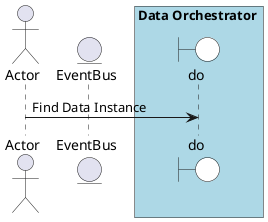 @startuml

actor "Actor"


entity EventBus

box Data Orchestrator #lightblue
    boundary do #white
end box



"Actor" -> do: Find Data Instance



@enduml
